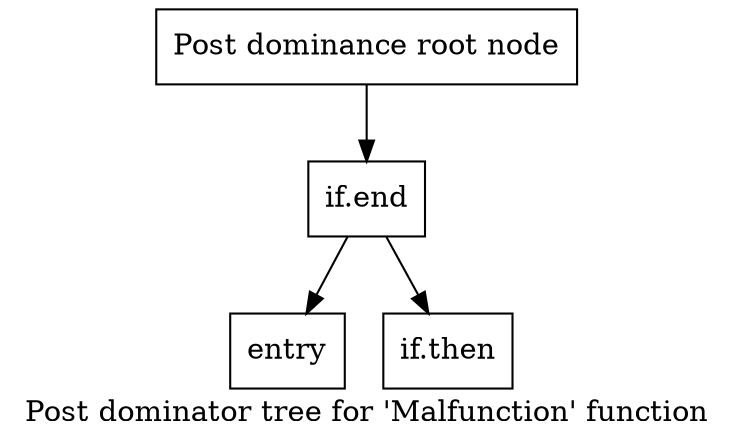 digraph "Post dominator tree for 'Malfunction' function" {
	label="Post dominator tree for 'Malfunction' function";

	Node0xc93fd0 [shape=record,label="{Post dominance root node}"];
	Node0xc93fd0 -> Node0xd9d000;
	Node0xd9d000 [shape=record,label="{if.end}"];
	Node0xd9d000 -> Node0xdb8040;
	Node0xd9d000 -> Node0xd089d0;
	Node0xdb8040 [shape=record,label="{entry}"];
	Node0xd089d0 [shape=record,label="{if.then}"];
}
